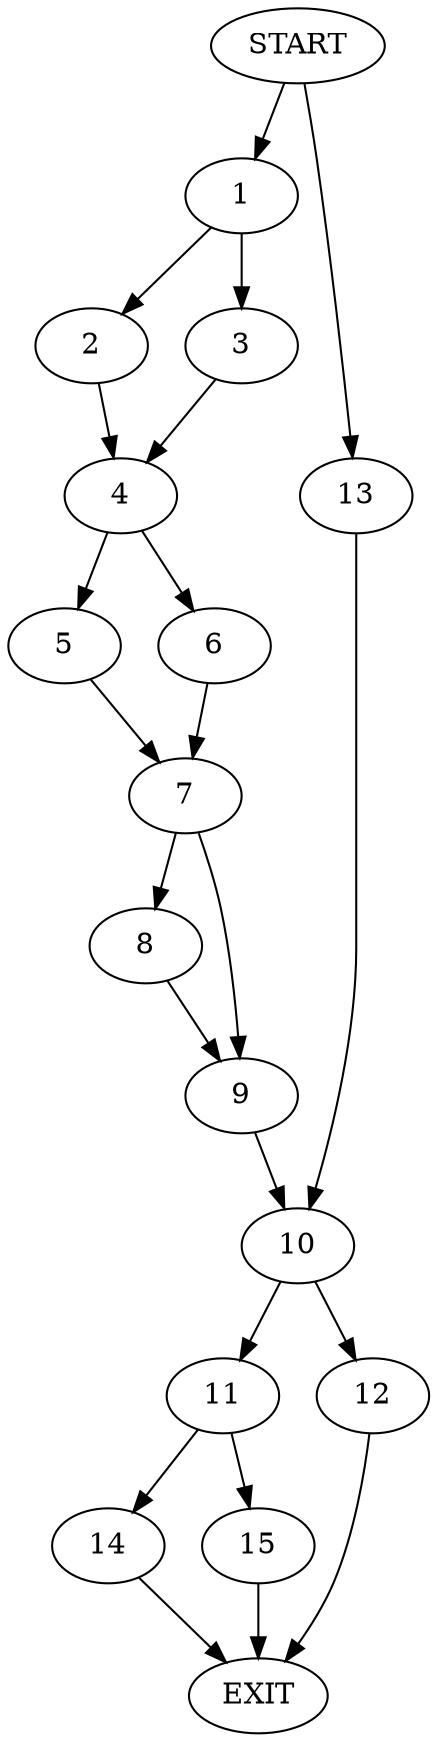 digraph {
0 [label="START"]
16 [label="EXIT"]
0 -> 1
1 -> 2
1 -> 3
2 -> 4
3 -> 4
4 -> 5
4 -> 6
5 -> 7
6 -> 7
7 -> 8
7 -> 9
8 -> 9
9 -> 10
10 -> 11
10 -> 12
0 -> 13
13 -> 10
11 -> 14
11 -> 15
12 -> 16
14 -> 16
15 -> 16
}
